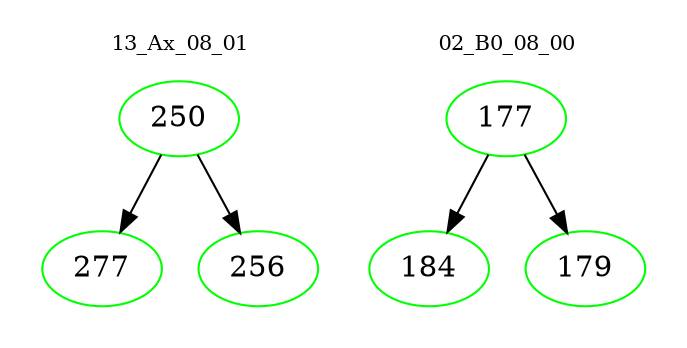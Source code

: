 digraph{
subgraph cluster_0 {
color = white
label = "13_Ax_08_01";
fontsize=10;
T0_250 [label="250", color="green"]
T0_250 -> T0_277 [color="black"]
T0_277 [label="277", color="green"]
T0_250 -> T0_256 [color="black"]
T0_256 [label="256", color="green"]
}
subgraph cluster_1 {
color = white
label = "02_B0_08_00";
fontsize=10;
T1_177 [label="177", color="green"]
T1_177 -> T1_184 [color="black"]
T1_184 [label="184", color="green"]
T1_177 -> T1_179 [color="black"]
T1_179 [label="179", color="green"]
}
}
